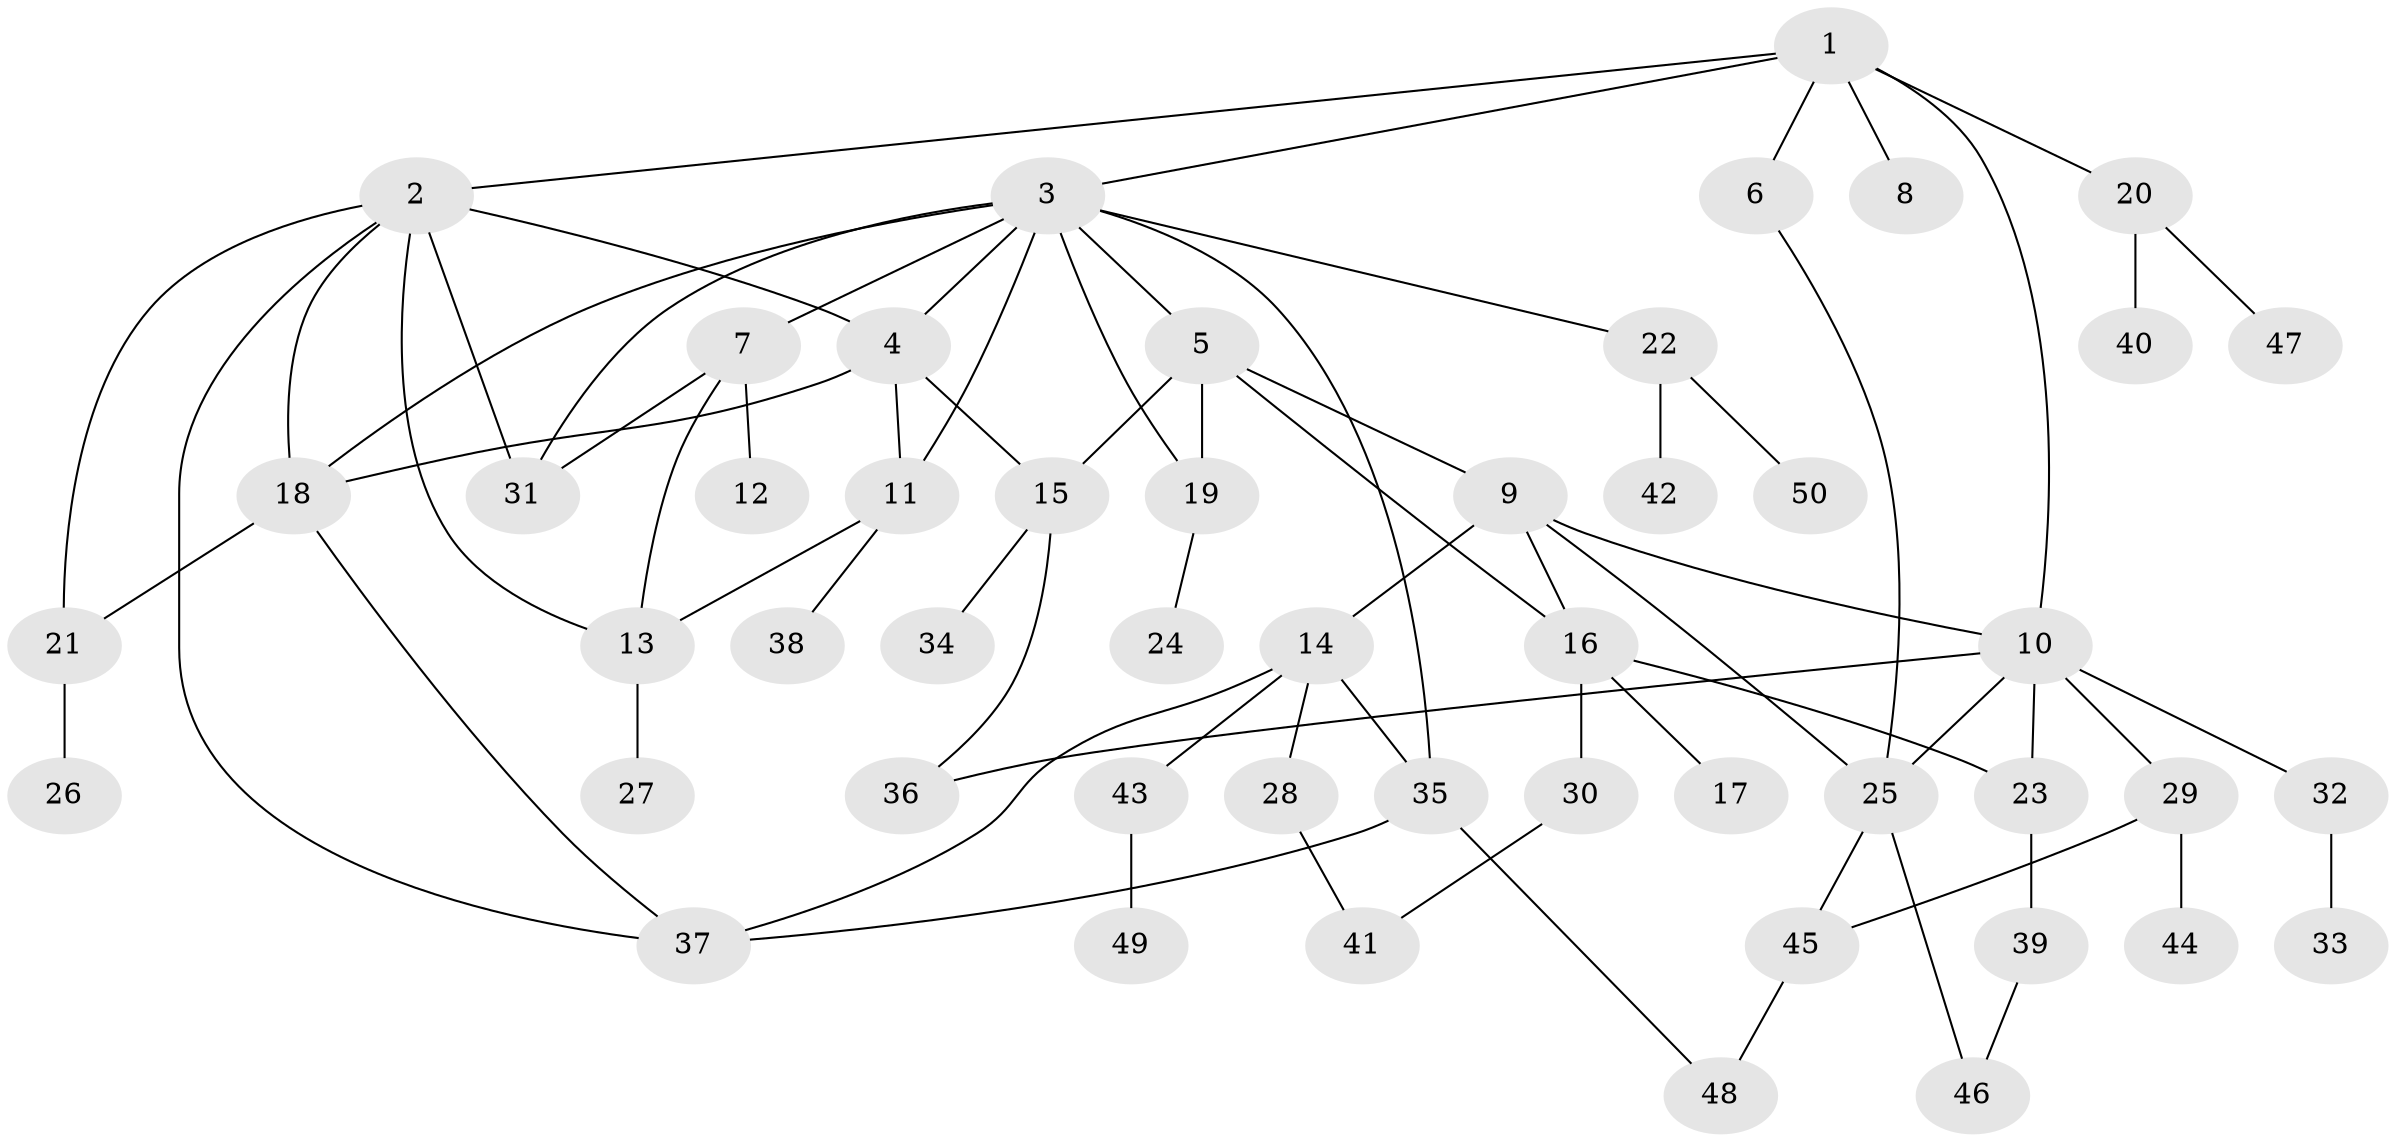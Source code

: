 // original degree distribution, {7: 0.02, 8: 0.01, 4: 0.07, 6: 0.03, 3: 0.24, 2: 0.29, 5: 0.04, 1: 0.3}
// Generated by graph-tools (version 1.1) at 2025/34/03/09/25 02:34:29]
// undirected, 50 vertices, 74 edges
graph export_dot {
graph [start="1"]
  node [color=gray90,style=filled];
  1;
  2;
  3;
  4;
  5;
  6;
  7;
  8;
  9;
  10;
  11;
  12;
  13;
  14;
  15;
  16;
  17;
  18;
  19;
  20;
  21;
  22;
  23;
  24;
  25;
  26;
  27;
  28;
  29;
  30;
  31;
  32;
  33;
  34;
  35;
  36;
  37;
  38;
  39;
  40;
  41;
  42;
  43;
  44;
  45;
  46;
  47;
  48;
  49;
  50;
  1 -- 2 [weight=1.0];
  1 -- 3 [weight=1.0];
  1 -- 6 [weight=1.0];
  1 -- 8 [weight=1.0];
  1 -- 10 [weight=1.0];
  1 -- 20 [weight=1.0];
  2 -- 4 [weight=1.0];
  2 -- 13 [weight=1.0];
  2 -- 18 [weight=1.0];
  2 -- 21 [weight=1.0];
  2 -- 31 [weight=1.0];
  2 -- 37 [weight=1.0];
  3 -- 4 [weight=1.0];
  3 -- 5 [weight=1.0];
  3 -- 7 [weight=1.0];
  3 -- 11 [weight=1.0];
  3 -- 18 [weight=1.0];
  3 -- 19 [weight=1.0];
  3 -- 22 [weight=1.0];
  3 -- 31 [weight=1.0];
  3 -- 35 [weight=1.0];
  4 -- 11 [weight=1.0];
  4 -- 15 [weight=1.0];
  4 -- 18 [weight=1.0];
  5 -- 9 [weight=1.0];
  5 -- 15 [weight=1.0];
  5 -- 16 [weight=1.0];
  5 -- 19 [weight=1.0];
  6 -- 25 [weight=1.0];
  7 -- 12 [weight=2.0];
  7 -- 13 [weight=1.0];
  7 -- 31 [weight=1.0];
  9 -- 10 [weight=1.0];
  9 -- 14 [weight=1.0];
  9 -- 16 [weight=1.0];
  9 -- 25 [weight=1.0];
  10 -- 23 [weight=1.0];
  10 -- 25 [weight=1.0];
  10 -- 29 [weight=1.0];
  10 -- 32 [weight=1.0];
  10 -- 36 [weight=1.0];
  11 -- 13 [weight=1.0];
  11 -- 38 [weight=2.0];
  13 -- 27 [weight=1.0];
  14 -- 28 [weight=1.0];
  14 -- 35 [weight=1.0];
  14 -- 37 [weight=1.0];
  14 -- 43 [weight=1.0];
  15 -- 34 [weight=2.0];
  15 -- 36 [weight=1.0];
  16 -- 17 [weight=1.0];
  16 -- 23 [weight=1.0];
  16 -- 30 [weight=1.0];
  18 -- 21 [weight=1.0];
  18 -- 37 [weight=1.0];
  19 -- 24 [weight=1.0];
  20 -- 40 [weight=1.0];
  20 -- 47 [weight=1.0];
  21 -- 26 [weight=1.0];
  22 -- 42 [weight=1.0];
  22 -- 50 [weight=1.0];
  23 -- 39 [weight=1.0];
  25 -- 45 [weight=1.0];
  25 -- 46 [weight=1.0];
  28 -- 41 [weight=1.0];
  29 -- 44 [weight=1.0];
  29 -- 45 [weight=1.0];
  30 -- 41 [weight=1.0];
  32 -- 33 [weight=1.0];
  35 -- 37 [weight=1.0];
  35 -- 48 [weight=1.0];
  39 -- 46 [weight=1.0];
  43 -- 49 [weight=1.0];
  45 -- 48 [weight=1.0];
}
